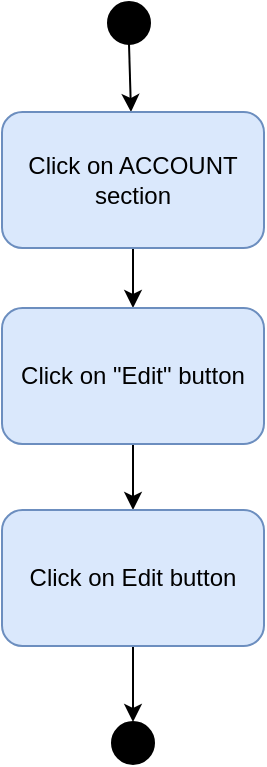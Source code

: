 <mxfile version="14.4.8" type="github">
  <diagram id="6N1Itn5CgWBh6f9yvLBd" name="Page-1">
    <mxGraphModel dx="-454" dy="677" grid="1" gridSize="10" guides="1" tooltips="1" connect="1" arrows="1" fold="1" page="1" pageScale="1" pageWidth="827" pageHeight="1169" math="0" shadow="0">
      <root>
        <mxCell id="0" />
        <mxCell id="1" parent="0" />
        <mxCell id="9yKChnBWXzX96qtGxyfe-2" value="" style="ellipse;whiteSpace=wrap;html=1;aspect=fixed;fillColor=#000000;" vertex="1" parent="1">
          <mxGeometry x="1356" y="80" width="21" height="21" as="geometry" />
        </mxCell>
        <mxCell id="9yKChnBWXzX96qtGxyfe-3" value="" style="endArrow=classic;html=1;exitX=0.5;exitY=1;exitDx=0;exitDy=0;" edge="1" parent="1" source="9yKChnBWXzX96qtGxyfe-2" target="9yKChnBWXzX96qtGxyfe-5">
          <mxGeometry width="50" height="50" relative="1" as="geometry">
            <mxPoint x="1079" y="286" as="sourcePoint" />
            <mxPoint x="1367" y="187" as="targetPoint" />
          </mxGeometry>
        </mxCell>
        <mxCell id="9yKChnBWXzX96qtGxyfe-4" style="edgeStyle=orthogonalEdgeStyle;rounded=0;orthogonalLoop=1;jettySize=auto;html=1;" edge="1" parent="1" source="9yKChnBWXzX96qtGxyfe-5" target="9yKChnBWXzX96qtGxyfe-7">
          <mxGeometry relative="1" as="geometry" />
        </mxCell>
        <mxCell id="9yKChnBWXzX96qtGxyfe-5" value="Click on ACCOUNT section" style="rounded=1;whiteSpace=wrap;html=1;fillColor=#dae8fc;strokeColor=#6c8ebf;" vertex="1" parent="1">
          <mxGeometry x="1303" y="135" width="131" height="68" as="geometry" />
        </mxCell>
        <mxCell id="9yKChnBWXzX96qtGxyfe-6" style="edgeStyle=orthogonalEdgeStyle;rounded=0;orthogonalLoop=1;jettySize=auto;html=1;" edge="1" parent="1" source="9yKChnBWXzX96qtGxyfe-7" target="9yKChnBWXzX96qtGxyfe-9">
          <mxGeometry relative="1" as="geometry" />
        </mxCell>
        <mxCell id="9yKChnBWXzX96qtGxyfe-7" value="Click on &quot;Edit&quot; button" style="rounded=1;whiteSpace=wrap;html=1;fillColor=#dae8fc;strokeColor=#6c8ebf;" vertex="1" parent="1">
          <mxGeometry x="1303" y="233" width="131" height="68" as="geometry" />
        </mxCell>
        <mxCell id="9yKChnBWXzX96qtGxyfe-8" style="edgeStyle=orthogonalEdgeStyle;rounded=0;orthogonalLoop=1;jettySize=auto;html=1;entryX=0.5;entryY=0;entryDx=0;entryDy=0;" edge="1" parent="1" source="9yKChnBWXzX96qtGxyfe-9" target="9yKChnBWXzX96qtGxyfe-10">
          <mxGeometry relative="1" as="geometry" />
        </mxCell>
        <mxCell id="9yKChnBWXzX96qtGxyfe-9" value="Click on Edit button" style="rounded=1;whiteSpace=wrap;html=1;fillColor=#dae8fc;strokeColor=#6c8ebf;" vertex="1" parent="1">
          <mxGeometry x="1303" y="334" width="131" height="68" as="geometry" />
        </mxCell>
        <mxCell id="9yKChnBWXzX96qtGxyfe-10" value="" style="ellipse;whiteSpace=wrap;html=1;aspect=fixed;fillColor=#000000;" vertex="1" parent="1">
          <mxGeometry x="1358" y="440" width="21" height="21" as="geometry" />
        </mxCell>
      </root>
    </mxGraphModel>
  </diagram>
</mxfile>
